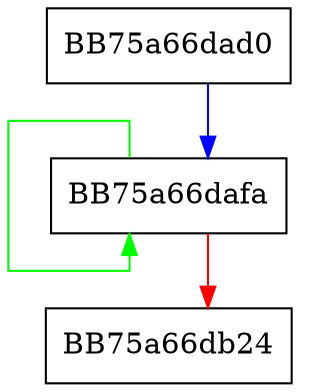 digraph SSE_pmaddwd {
  node [shape="box"];
  graph [splines=ortho];
  BB75a66dad0 -> BB75a66dafa [color="blue"];
  BB75a66dafa -> BB75a66dafa [color="green"];
  BB75a66dafa -> BB75a66db24 [color="red"];
}